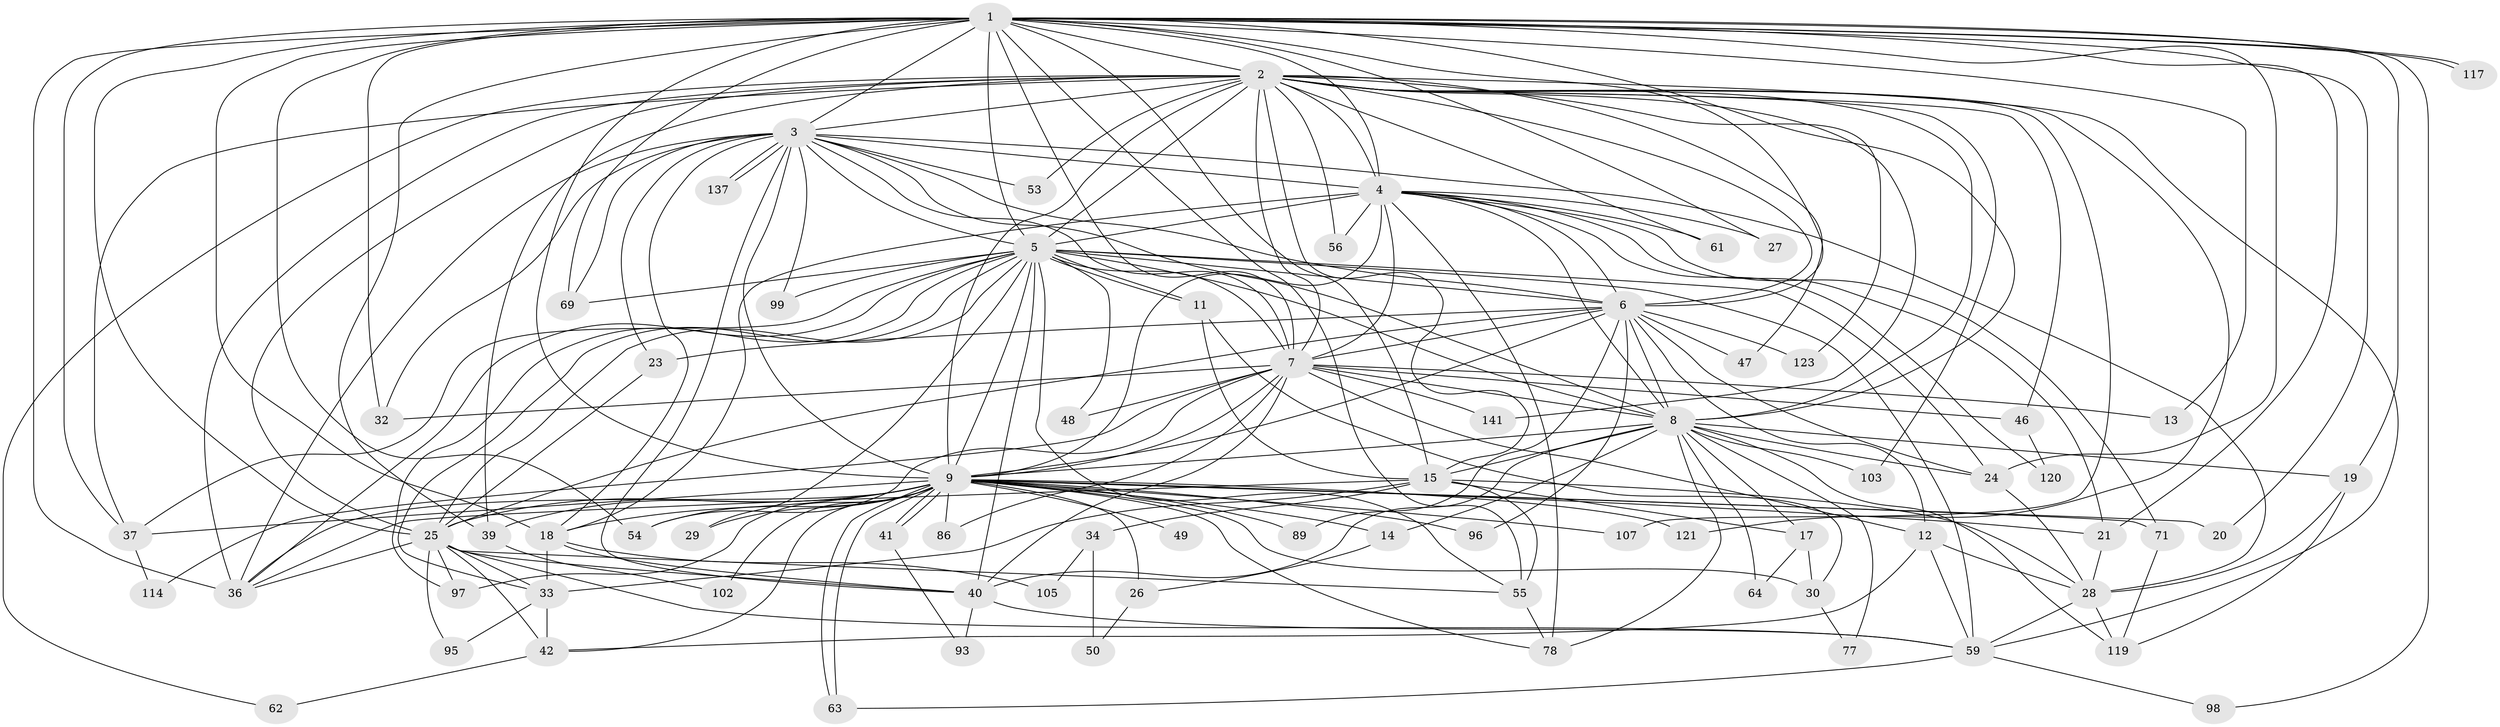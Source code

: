 // original degree distribution, {33: 0.006756756756756757, 27: 0.013513513513513514, 21: 0.006756756756756757, 22: 0.006756756756756757, 19: 0.013513513513513514, 20: 0.013513513513513514, 28: 0.006756756756756757, 4: 0.16216216216216217, 5: 0.0472972972972973, 2: 0.527027027027027, 3: 0.14864864864864866, 7: 0.006756756756756757, 6: 0.02027027027027027, 11: 0.006756756756756757, 9: 0.006756756756756757, 8: 0.006756756756756757}
// Generated by graph-tools (version 1.1) at 2025/13/03/09/25 04:13:53]
// undirected, 74 vertices, 211 edges
graph export_dot {
graph [start="1"]
  node [color=gray90,style=filled];
  1 [super="+35"];
  2 [super="+22"];
  3;
  4;
  5 [super="+31"];
  6;
  7;
  8;
  9 [super="+83+10+38+74+57+88+101+52+92+58+44"];
  11;
  12 [super="+90"];
  13;
  14;
  15 [super="+87+16"];
  17;
  18 [super="+110"];
  19;
  20;
  21;
  23 [super="+130"];
  24 [super="+116+60"];
  25 [super="+106+73+108+112+45"];
  26;
  27;
  28 [super="+125+43"];
  29;
  30;
  32;
  33 [super="+80+128+68"];
  34;
  36 [super="+84+70+66"];
  37 [super="+81"];
  39;
  40 [super="+91+67"];
  41;
  42 [super="+76"];
  46;
  47;
  48;
  49;
  50 [super="+142"];
  53;
  54;
  55 [super="+122"];
  56;
  59 [super="+111+144+126+104"];
  61;
  62;
  63;
  64;
  69 [super="+82+85"];
  71 [super="+145"];
  77;
  78 [super="+100"];
  86;
  89;
  93;
  95;
  96;
  97;
  98;
  99;
  102;
  103;
  105;
  107;
  114;
  117;
  119 [super="+127+131"];
  120;
  121;
  123;
  137;
  141;
  1 -- 2;
  1 -- 3;
  1 -- 4;
  1 -- 5 [weight=2];
  1 -- 6;
  1 -- 7;
  1 -- 8;
  1 -- 9 [weight=7];
  1 -- 13;
  1 -- 15;
  1 -- 19;
  1 -- 20;
  1 -- 21;
  1 -- 24 [weight=2];
  1 -- 25;
  1 -- 27;
  1 -- 39;
  1 -- 54;
  1 -- 55;
  1 -- 69;
  1 -- 98;
  1 -- 117;
  1 -- 117;
  1 -- 32;
  1 -- 36;
  1 -- 37;
  1 -- 18 [weight=2];
  2 -- 3;
  2 -- 4;
  2 -- 5;
  2 -- 6;
  2 -- 7;
  2 -- 8;
  2 -- 9 [weight=3];
  2 -- 37;
  2 -- 39;
  2 -- 46;
  2 -- 47;
  2 -- 53;
  2 -- 61;
  2 -- 62;
  2 -- 103;
  2 -- 107;
  2 -- 121;
  2 -- 123;
  2 -- 141;
  2 -- 59;
  2 -- 25 [weight=2];
  2 -- 36;
  2 -- 56;
  2 -- 15;
  3 -- 4;
  3 -- 5;
  3 -- 6;
  3 -- 7;
  3 -- 8;
  3 -- 9 [weight=3];
  3 -- 18;
  3 -- 23;
  3 -- 32;
  3 -- 36;
  3 -- 40;
  3 -- 53;
  3 -- 69;
  3 -- 99;
  3 -- 137;
  3 -- 137;
  3 -- 28;
  4 -- 5 [weight=2];
  4 -- 6;
  4 -- 7;
  4 -- 8;
  4 -- 9 [weight=5];
  4 -- 18 [weight=2];
  4 -- 21;
  4 -- 27;
  4 -- 56;
  4 -- 61;
  4 -- 78;
  4 -- 120;
  4 -- 71;
  5 -- 6;
  5 -- 7;
  5 -- 8;
  5 -- 9 [weight=2];
  5 -- 11;
  5 -- 11;
  5 -- 29;
  5 -- 36;
  5 -- 37;
  5 -- 40;
  5 -- 48;
  5 -- 55;
  5 -- 59;
  5 -- 97;
  5 -- 99;
  5 -- 69 [weight=2];
  5 -- 25;
  5 -- 24;
  5 -- 33;
  6 -- 7;
  6 -- 8;
  6 -- 9 [weight=4];
  6 -- 12;
  6 -- 23;
  6 -- 25;
  6 -- 47;
  6 -- 89;
  6 -- 96;
  6 -- 123;
  6 -- 24;
  7 -- 8;
  7 -- 9 [weight=2];
  7 -- 12;
  7 -- 13;
  7 -- 32;
  7 -- 46;
  7 -- 48;
  7 -- 54;
  7 -- 86;
  7 -- 114;
  7 -- 141;
  7 -- 40;
  8 -- 9 [weight=2];
  8 -- 14;
  8 -- 17;
  8 -- 19;
  8 -- 24;
  8 -- 64;
  8 -- 77;
  8 -- 78;
  8 -- 103;
  8 -- 119;
  8 -- 40;
  8 -- 15;
  9 -- 14;
  9 -- 20 [weight=2];
  9 -- 41;
  9 -- 41;
  9 -- 42 [weight=2];
  9 -- 49 [weight=2];
  9 -- 63;
  9 -- 63;
  9 -- 71;
  9 -- 26;
  9 -- 29;
  9 -- 102;
  9 -- 107;
  9 -- 121;
  9 -- 54;
  9 -- 78;
  9 -- 25 [weight=3];
  9 -- 96;
  9 -- 97;
  9 -- 86;
  9 -- 30;
  9 -- 36;
  9 -- 89;
  9 -- 21;
  9 -- 39;
  9 -- 37;
  9 -- 18;
  11 -- 15;
  11 -- 30;
  12 -- 28;
  12 -- 42;
  12 -- 59;
  14 -- 26;
  15 -- 17;
  15 -- 34 [weight=2];
  15 -- 55;
  15 -- 36;
  15 -- 33;
  15 -- 28;
  17 -- 30;
  17 -- 64;
  18 -- 33;
  18 -- 105;
  18 -- 40;
  19 -- 28;
  19 -- 119;
  21 -- 28;
  23 -- 25;
  24 -- 28;
  25 -- 95;
  25 -- 97;
  25 -- 36;
  25 -- 42;
  25 -- 59;
  25 -- 33;
  25 -- 55;
  25 -- 40;
  26 -- 50;
  28 -- 59;
  28 -- 119;
  30 -- 77;
  33 -- 42 [weight=2];
  33 -- 95;
  34 -- 50 [weight=2];
  34 -- 105;
  37 -- 114;
  39 -- 102;
  40 -- 93;
  40 -- 59;
  41 -- 93;
  42 -- 62;
  46 -- 120;
  55 -- 78;
  59 -- 98;
  59 -- 63;
  71 -- 119;
}
